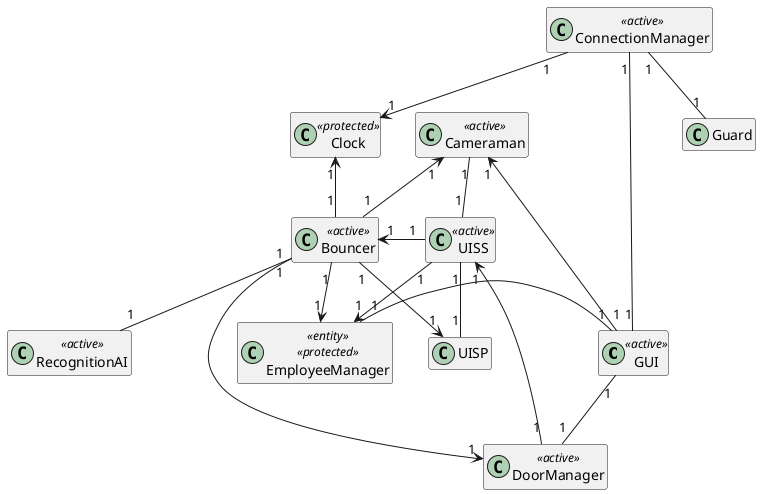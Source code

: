 @startuml
skinparam classAttributeIconSize 0
hide fields
hide methods

    class GUI <<active>>{
        -myPass : Password
        -myIp : IP
        -myName : String
        -myFirstName : String
        -myPicture : Picture
        -myRole : Role
        -myWorkingHours : Hour[*]
        -employeeList : Employee[*]
        -displayScreen(screenID : int)
        -displayPopUp(popupID : int)
        -displaySpecialEmployeeField(displaySpecial : bool)
        -refreshVideoScreen()
        -refreshCalendar(employeeID : EmployeeID)
        -refreshDoorState(doorState : bool)
        launchAOP()
        updateDoorState(state : bool)
        askScreen(screenID : int)
        setIp(ip : IP)
        setPass(pass : Password)
        connect()
        setConnectionStatus(status : ConnectionStatus)
        setEmployeeList(employeeList : Employee[*])
        askCalendar(employeeID : EmployeeID)
        askOpenDoor()
        askAddEmployee()
        setEmployeeName(name : String)
        setEmployeeFirstName(firstName : String)
        setEmployeePicture(picture : Picture)
        setEmployeeRole(role : Role)
        setSpecialEmployeeAccess(day : Day, startHour : Hour, stopHour : Hour)
        askDeleteEmployee(employeeID : EmployeeID)
        confirm()
        cancel()
        return()
        quitAOP()
    }

    class ConnectionManager <<active>>{
        -connectionState : bool
        -checkConnection()
        -getLocalTime() : Time
        askConnection(ip : IP, pass : Password)
        validatePass(passValidated : bool)
    }
    
    class UISS <<active>>{
        -appState : SSState
        -display(state : SSState)
        -refreshDoorState(state : bool)
        launchSS()
        quitSS()
        askStartCom()
        ring()
        updateCamState(bool)
        updateDoorState(bool)
    }
    class Cameraman <<active>>{
        -cameraAlive : bool
        -streamToAOPandScreen()
        -streamToScreenOnly()
        -checkCameraConnected()
        takePicture() : Picture
        subscribeToVideoStream(enable : bool)
        startStreaming()
        stopStreaming()
        suspendStreaming()
        resumeStreaming()
    }
    class Guard {	
        askCheckPass(pass : Password)
    }
    class Clock <<protected>>{
        -currentTime : Time
        getCurrentTime() : Time
        setCurrentTime(time : Time)
    }
    class Bouncer <<active>>{
        -picture : Picture
        -employeeList : Employee[*]
        -recognizedEmployee : Employee
        -currentTime : Time
        -checkEmployeeAllow(time : Time, employeeID : EmployeeID) : bool
        setRecognizeFace(employeeID : EmployeeID)
        askFaceRecognition()
    }
    class EmployeeManager <<entity>> <<protected>>{
        -employeeList : Employee[*]
        addEmployee(name : String, firstName : String, picture : Picture, role : Role, workingHours : Hour[*])
        deleteEmployee(employeeID : EmployeeID)
        getEmployeeList() : Employee[*]
        getEmployee(employeeID : EmployeeID) : Employee
        +askEmployeeList()
        +load()
        +save()
    }
    class RecognitionAI <<active>>{
        launchAI(picture : Picture, employeeList : Employee[*])
    }
    class UISP {
        -signalAppState()
        launchSP()
        quitSP()
        ackStartCom()
        signalNotAllowed() 
    }
    class DoorManager <<active>>{
        -doorState : bool
        -unlockDoor()
        askOpenDoor()
        askDoorState() : bool 
    }
    GUI "1" -- "1" DoorManager
    Cameraman "1" <-- "1" GUI
    Cameraman "1" -- "1" UISS
    Cameraman "1" <-- "1" Bouncer
    UISS "1" -- "1" UISP
    UISS "1" <-- "1"  DoorManager
    UISS "1" --> "1" EmployeeManager
    Bouncer "1" <-right- "1" UISS
    Bouncer "1" -- "1" RecognitionAI
    Bouncer "1" --> "1" UISP
    Bouncer "1" --> "1" DoorManager
    Clock "1" <-- "1" Bouncer
    ConnectionManager "1" -- "1" GUI
    ConnectionManager "1" --> "1" Clock
    ConnectionManager "1" -- "1" Guard
    EmployeeManager "1" <-- "1" Bouncer
    EmployeeManager "1" -right- "1" GUI

    'GUI link
    ' GUI "1" -- "1" DoorManager
    ' GUI "1" -- "1" ConnectionManager
    ' GUI "1" --> "1" Cameraman

    ' 'Bouncer link
    ' Bouncer "1" --> "1"  EmployeeManager
    ' Bouncer "1" --> "1" Cameraman
    ' Bouncer "1" --> "1" Clock
    ' Bouncer "1" -- "1" UISS
    ' Bouncer "1" -- "1" RecognitionAI
    ' Bouncer "1" --> "1" DoorManager
    ' Bouncer "1" --> "1" UISP

    ' 'UISS link
    ' UISS "1" -- "1" Cameraman
    ' UISS "1" -- "1" UISP

    ' 'ConnectionManager link
    ' ConnectionManager "1" --> "1" Clock
    ' ConnectionManager "1" -- "1" Guard

    ' 'EmployeeManager link
    ' EmployeeManager "1" -- "1" GUI

    ' 'DoorManager link
    ' DoorManager "1" --> "1" UISS
 
@enduml